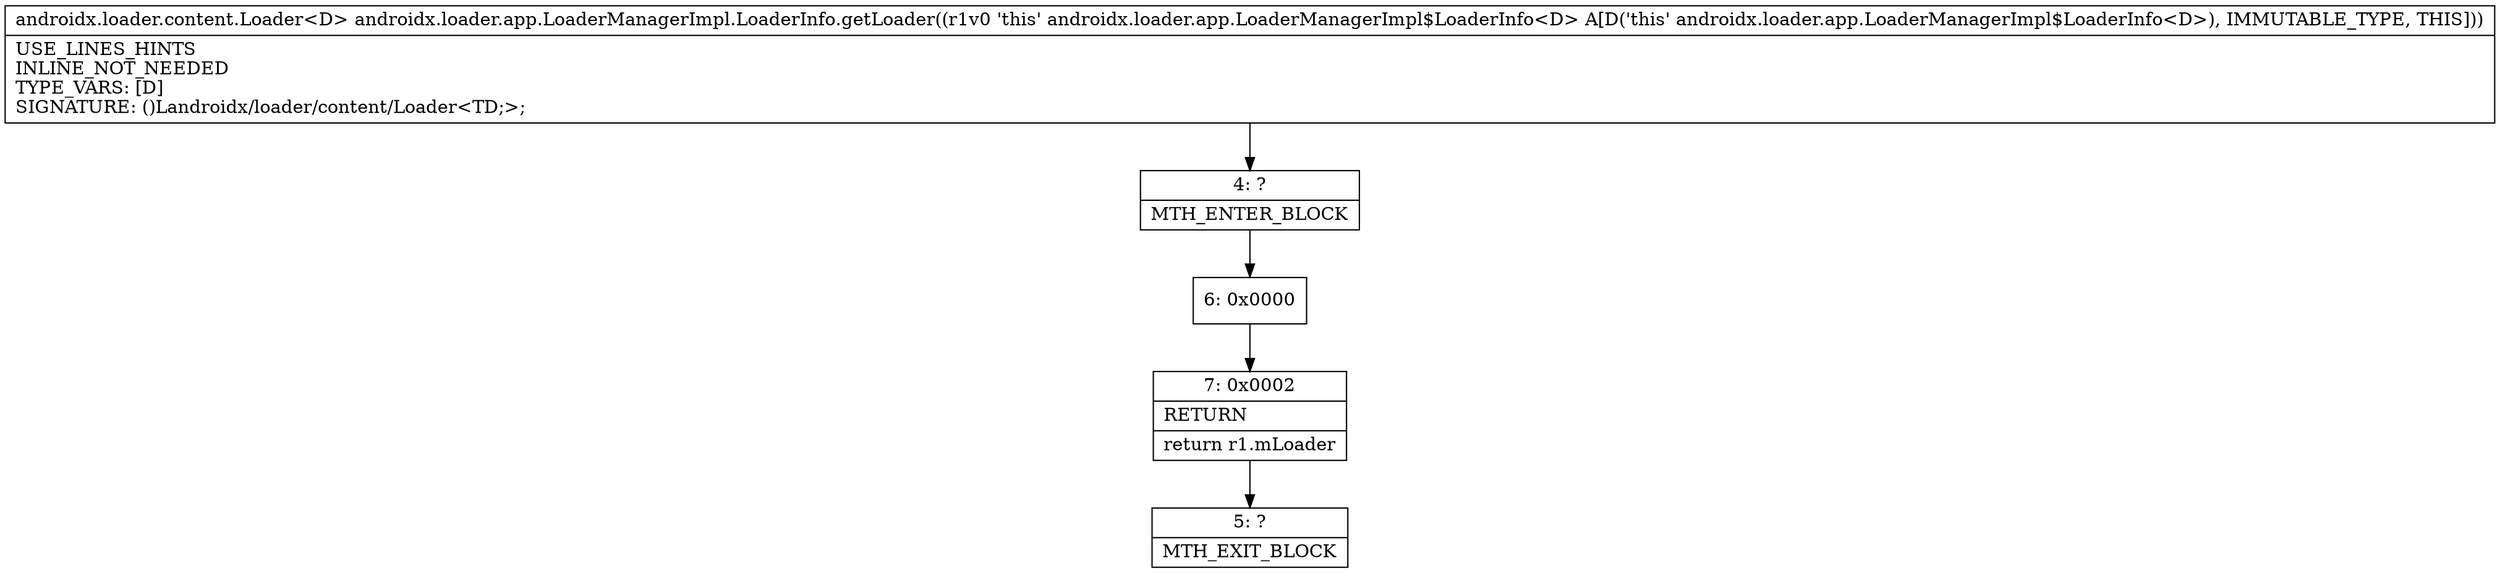 digraph "CFG forandroidx.loader.app.LoaderManagerImpl.LoaderInfo.getLoader()Landroidx\/loader\/content\/Loader;" {
Node_4 [shape=record,label="{4\:\ ?|MTH_ENTER_BLOCK\l}"];
Node_6 [shape=record,label="{6\:\ 0x0000}"];
Node_7 [shape=record,label="{7\:\ 0x0002|RETURN\l|return r1.mLoader\l}"];
Node_5 [shape=record,label="{5\:\ ?|MTH_EXIT_BLOCK\l}"];
MethodNode[shape=record,label="{androidx.loader.content.Loader\<D\> androidx.loader.app.LoaderManagerImpl.LoaderInfo.getLoader((r1v0 'this' androidx.loader.app.LoaderManagerImpl$LoaderInfo\<D\> A[D('this' androidx.loader.app.LoaderManagerImpl$LoaderInfo\<D\>), IMMUTABLE_TYPE, THIS]))  | USE_LINES_HINTS\lINLINE_NOT_NEEDED\lTYPE_VARS: [D]\lSIGNATURE: ()Landroidx\/loader\/content\/Loader\<TD;\>;\l}"];
MethodNode -> Node_4;Node_4 -> Node_6;
Node_6 -> Node_7;
Node_7 -> Node_5;
}

